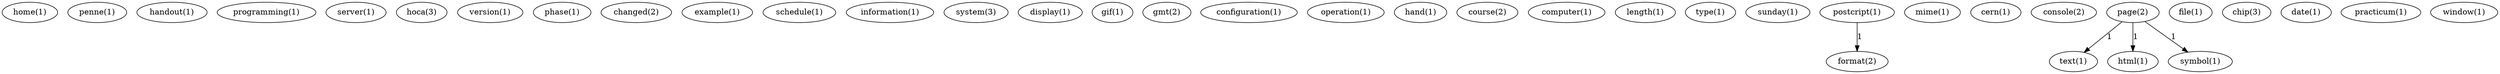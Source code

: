 digraph G {
  home [ label="home(1)" ];
  penne [ label="penne(1)" ];
  handout [ label="handout(1)" ];
  programming [ label="programming(1)" ];
  server [ label="server(1)" ];
  hoca [ label="hoca(3)" ];
  version [ label="version(1)" ];
  phase [ label="phase(1)" ];
  changed [ label="changed(2)" ];
  example [ label="example(1)" ];
  schedule [ label="schedule(1)" ];
  information [ label="information(1)" ];
  system [ label="system(3)" ];
  display [ label="display(1)" ];
  gif [ label="gif(1)" ];
  gmt [ label="gmt(2)" ];
  configuration [ label="configuration(1)" ];
  operation [ label="operation(1)" ];
  hand [ label="hand(1)" ];
  course [ label="course(2)" ];
  computer [ label="computer(1)" ];
  length [ label="length(1)" ];
  type [ label="type(1)" ];
  sunday [ label="sunday(1)" ];
  postcript [ label="postcript(1)" ];
  format [ label="format(2)" ];
  mime [ label="mime(1)" ];
  cern [ label="cern(1)" ];
  console [ label="console(2)" ];
  page [ label="page(2)" ];
  text [ label="text(1)" ];
  html [ label="html(1)" ];
  symbol [ label="symbol(1)" ];
  file [ label="file(1)" ];
  chip [ label="chip(3)" ];
  date [ label="date(1)" ];
  practicum [ label="practicum(1)" ];
  window [ label="window(1)" ];
  postcript -> format [ label="1" ];
  page -> text [ label="1" ];
  page -> html [ label="1" ];
  page -> symbol [ label="1" ];
}
